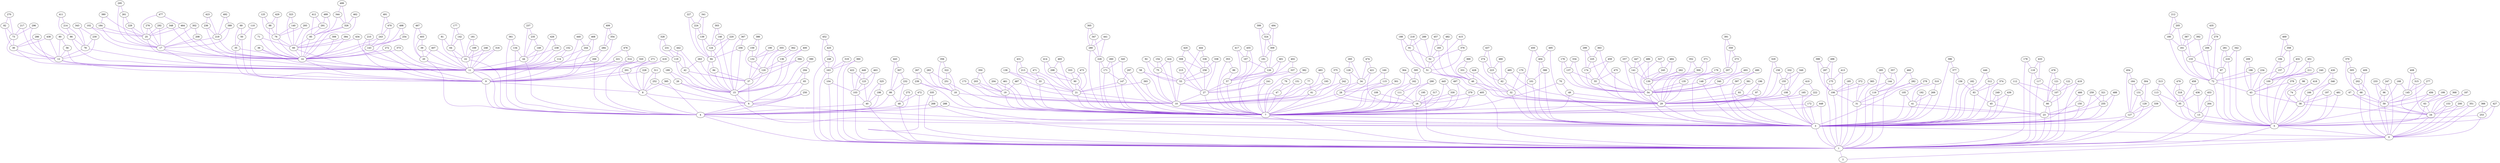 digraph grafoDorogovtsevMendes_n_500 {
edge [dir=none, color=purple3]
0;
1;
2;
3;
4;
5;
6;
7;
8;
9;
10;
11;
12;
13;
14;
15;
16;
17;
18;
19;
20;
21;
22;
23;
24;
25;
26;
27;
28;
29;
30;
31;
32;
33;
34;
35;
36;
37;
38;
39;
40;
41;
42;
43;
44;
45;
46;
47;
48;
49;
50;
51;
52;
53;
54;
55;
56;
57;
58;
59;
60;
61;
62;
63;
64;
65;
66;
67;
68;
69;
70;
71;
72;
73;
74;
75;
76;
77;
78;
79;
80;
81;
82;
83;
84;
85;
86;
87;
88;
89;
90;
91;
92;
93;
94;
95;
96;
97;
98;
99;
100;
101;
102;
103;
104;
105;
106;
107;
108;
109;
110;
111;
112;
113;
114;
115;
116;
117;
118;
119;
120;
121;
122;
123;
124;
125;
126;
127;
128;
129;
130;
131;
132;
133;
134;
135;
136;
137;
138;
139;
140;
141;
142;
143;
144;
145;
146;
147;
148;
149;
150;
151;
152;
153;
154;
155;
156;
157;
158;
159;
160;
161;
162;
163;
164;
165;
166;
167;
168;
169;
170;
171;
172;
173;
174;
175;
176;
177;
178;
179;
180;
181;
182;
183;
184;
185;
186;
187;
188;
189;
190;
191;
192;
193;
194;
195;
196;
197;
198;
199;
200;
201;
202;
203;
204;
205;
206;
207;
208;
209;
210;
211;
212;
213;
214;
215;
216;
217;
218;
219;
220;
221;
222;
223;
224;
225;
226;
227;
228;
229;
230;
231;
232;
233;
234;
235;
236;
237;
238;
239;
240;
241;
242;
243;
244;
245;
246;
247;
248;
249;
250;
251;
252;
253;
254;
255;
256;
257;
258;
259;
260;
261;
262;
263;
264;
265;
266;
267;
268;
269;
270;
271;
272;
273;
274;
275;
276;
277;
278;
279;
280;
281;
282;
283;
284;
285;
286;
287;
288;
289;
290;
291;
292;
293;
294;
295;
296;
297;
298;
299;
300;
301;
302;
303;
304;
305;
306;
307;
308;
309;
310;
311;
312;
313;
314;
315;
316;
317;
318;
319;
320;
321;
322;
323;
324;
325;
326;
327;
328;
329;
330;
331;
332;
333;
334;
335;
336;
337;
338;
339;
340;
341;
342;
343;
344;
345;
346;
347;
348;
349;
350;
351;
352;
353;
354;
355;
356;
357;
358;
359;
360;
361;
362;
363;
364;
365;
366;
367;
368;
369;
370;
371;
372;
373;
374;
375;
376;
377;
378;
379;
380;
381;
382;
383;
384;
385;
386;
387;
388;
389;
390;
391;
392;
393;
394;
395;
396;
397;
398;
399;
400;
401;
402;
403;
404;
405;
406;
407;
408;
409;
410;
411;
412;
413;
414;
415;
416;
417;
418;
419;
420;
421;
422;
423;
424;
425;
426;
427;
428;
429;
430;
431;
432;
433;
434;
435;
436;
437;
438;
439;
440;
441;
442;
443;
444;
445;
446;
447;
448;
449;
450;
451;
452;
453;
454;
455;
456;
457;
458;
459;
460;
461;
462;
463;
464;
465;
466;
467;
468;
469;
470;
471;
472;
473;
474;
475;
476;
477;
478;
479;
480;
481;
482;
483;
484;
485;
486;
487;
488;
489;
490;
491;
492;
493;
494;
495;
496;
497;
498;
499;
0 -> 1;
1 -> 2;
2 -> 0;
3 -> 0;
3 -> 1;
4 -> 3;
4 -> 1;
5 -> 0;
5 -> 1;
6 -> 4;
6 -> 3;
7 -> 3;
7 -> 1;
8 -> 6;
8 -> 4;
9 -> 8;
9 -> 4;
10 -> 7;
10 -> 3;
11 -> 9;
11 -> 4;
12 -> 11;
12 -> 9;
13 -> 5;
13 -> 1;
14 -> 11;
14 -> 9;
15 -> 6;
15 -> 3;
16 -> 7;
16 -> 1;
17 -> 14;
17 -> 11;
18 -> 10;
18 -> 7;
19 -> 10;
19 -> 7;
20 -> 11;
20 -> 4;
21 -> 10;
21 -> 7;
22 -> 11;
22 -> 4;
23 -> 3;
23 -> 1;
24 -> 5;
24 -> 0;
25 -> 17;
25 -> 14;
26 -> 15;
26 -> 6;
27 -> 10;
27 -> 7;
28 -> 16;
28 -> 7;
29 -> 7;
29 -> 3;
30 -> 12;
30 -> 11;
31 -> 23;
31 -> 1;
32 -> 29;
32 -> 3;
33 -> 21;
33 -> 7;
34 -> 28;
34 -> 16;
35 -> 14;
35 -> 9;
36 -> 14;
36 -> 11;
37 -> 15;
37 -> 6;
38 -> 24;
38 -> 5;
39 -> 20;
39 -> 11;
40 -> 4;
40 -> 1;
41 -> 23;
41 -> 3;
42 -> 37;
42 -> 15;
43 -> 38;
43 -> 5;
44 -> 11;
44 -> 4;
45 -> 23;
45 -> 3;
46 -> 32;
46 -> 29;
47 -> 10;
47 -> 7;
48 -> 4;
48 -> 1;
49 -> 29;
49 -> 7;
50 -> 35;
50 -> 9;
51 -> 46;
51 -> 32;
52 -> 51;
52 -> 46;
53 -> 27;
53 -> 10;
54 -> 29;
54 -> 3;
55 -> 54;
55 -> 29;
56 -> 12;
56 -> 11;
57 -> 27;
57 -> 7;
58 -> 53;
58 -> 10;
59 -> 24;
59 -> 0;
60 -> 14;
60 -> 11;
61 -> 10;
61 -> 7;
62 -> 32;
62 -> 29;
63 -> 24;
63 -> 5;
64 -> 22;
64 -> 11;
65 -> 15;
65 -> 6;
66 -> 23;
66 -> 1;
67 -> 59;
67 -> 24;
68 -> 59;
68 -> 0;
69 -> 50;
69 -> 35;
70 -> 49;
70 -> 7;
71 -> 60;
71 -> 14;
72 -> 43;
72 -> 5;
73 -> 30;
73 -> 12;
74 -> 38;
74 -> 5;
75 -> 53;
75 -> 10;
76 -> 60;
76 -> 14;
77 -> 61;
77 -> 10;
78 -> 12;
78 -> 11;
79 -> 47;
79 -> 7;
80 -> 56;
80 -> 12;
81 -> 64;
81 -> 22;
82 -> 73;
82 -> 30;
83 -> 45;
83 -> 3;
84 -> 37;
84 -> 15;
85 -> 60;
85 -> 14;
86 -> 78;
86 -> 11;
87 -> 72;
87 -> 5;
88 -> 76;
88 -> 14;
89 -> 57;
89 -> 7;
90 -> 21;
90 -> 7;
91 -> 52;
91 -> 51;
92 -> 75;
92 -> 53;
93 -> 29;
93 -> 3;
94 -> 84;
94 -> 15;
95 -> 13;
95 -> 5;
96 -> 59;
96 -> 0;
97 -> 29;
97 -> 7;
98 -> 74;
98 -> 38;
99 -> 48;
99 -> 4;
100 -> 43;
100 -> 5;
101 -> 32;
101 -> 3;
102 -> 25;
102 -> 14;
103 -> 40;
103 -> 1;
104 -> 103;
104 -> 1;
105 -> 41;
105 -> 3;
106 -> 31;
106 -> 1;
107 -> 66;
107 -> 1;
108 -> 29;
108 -> 3;
109 -> 16;
109 -> 7;
110 -> 50;
110 -> 9;
111 -> 16;
111 -> 7;
112 -> 107;
112 -> 66;
113 -> 95;
113 -> 5;
114 -> 11;
114 -> 9;
115 -> 28;
115 -> 7;
116 -> 31;
116 -> 1;
117 -> 107;
117 -> 1;
118 -> 117;
118 -> 1;
119 -> 42;
119 -> 15;
120 -> 37;
120 -> 15;
121 -> 107;
121 -> 66;
122 -> 107;
122 -> 66;
123 -> 103;
123 -> 40;
124 -> 94;
124 -> 15;
125 -> 88;
125 -> 76;
126 -> 57;
126 -> 7;
127 -> 3;
127 -> 1;
128 -> 34;
128 -> 28;
129 -> 127;
129 -> 3;
130 -> 54;
130 -> 29;
131 -> 129;
131 -> 127;
132 -> 120;
132 -> 37;
133 -> 87;
133 -> 72;
134 -> 44;
134 -> 4;
135 -> 54;
135 -> 29;
136 -> 120;
136 -> 15;
137 -> 55;
137 -> 54;
138 -> 33;
138 -> 21;
139 -> 124;
139 -> 94;
140 -> 76;
140 -> 60;
141 -> 130;
141 -> 29;
142 -> 64;
142 -> 22;
143 -> 14;
143 -> 9;
144 -> 116;
144 -> 1;
145 -> 59;
145 -> 24;
146 -> 124;
146 -> 15;
147 -> 21;
147 -> 7;
148 -> 54;
148 -> 3;
149 -> 44;
149 -> 11;
150 -> 23;
150 -> 3;
151 -> 47;
151 -> 7;
152 -> 114;
152 -> 11;
153 -> 24;
153 -> 0;
154 -> 75;
154 -> 10;
155 -> 108;
155 -> 29;
156 -> 83;
156 -> 3;
157 -> 100;
157 -> 5;
158 -> 155;
158 -> 29;
159 -> 132;
159 -> 120;
160 -> 115;
160 -> 7;
161 -> 133;
161 -> 72;
162 -> 111;
162 -> 7;
163 -> 104;
163 -> 1;
164 -> 131;
164 -> 127;
165 -> 29;
165 -> 3;
166 -> 38;
166 -> 5;
167 -> 126;
167 -> 57;
168 -> 145;
168 -> 59;
169 -> 22;
169 -> 11;
170 -> 101;
170 -> 32;
171 -> 147;
171 -> 7;
172 -> 7;
172 -> 3;
173 -> 19;
173 -> 10;
174 -> 55;
174 -> 54;
175 -> 106;
175 -> 1;
176 -> 137;
176 -> 54;
177 -> 142;
177 -> 64;
178 -> 118;
178 -> 1;
179 -> 135;
179 -> 29;
180 -> 161;
180 -> 72;
181 -> 169;
181 -> 22;
182 -> 83;
182 -> 3;
183 -> 52;
183 -> 46;
184 -> 25;
184 -> 17;
185 -> 106;
185 -> 1;
186 -> 72;
186 -> 43;
187 -> 153;
187 -> 24;
188 -> 91;
188 -> 51;
189 -> 26;
189 -> 15;
190 -> 132;
190 -> 37;
191 -> 126;
191 -> 7;
192 -> 41;
192 -> 3;
193 -> 61;
193 -> 10;
194 -> 157;
194 -> 100;
195 -> 16;
195 -> 1;
196 -> 97;
196 -> 7;
197 -> 38;
197 -> 5;
198 -> 40;
198 -> 4;
199 -> 63;
199 -> 5;
200 -> 24;
200 -> 0;
201 -> 9;
201 -> 8;
202 -> 68;
202 -> 0;
203 -> 19;
203 -> 10;
204 -> 19;
204 -> 7;
205 -> 180;
205 -> 161;
206 -> 133;
206 -> 72;
207 -> 148;
207 -> 3;
208 -> 17;
208 -> 11;
209 -> 186;
209 -> 43;
210 -> 143;
210 -> 9;
211 -> 100;
211 -> 43;
212 -> 205;
212 -> 180;
213 -> 33;
213 -> 7;
214 -> 86;
214 -> 78;
215 -> 53;
215 -> 27;
216 -> 87;
216 -> 5;
217 -> 73;
217 -> 12;
218 -> 91;
218 -> 51;
219 -> 17;
219 -> 14;
220 -> 124;
220 -> 94;
221 -> 11;
221 -> 9;
222 -> 29;
222 -> 3;
223 -> 62;
223 -> 32;
224 -> 139;
224 -> 94;
225 -> 174;
225 -> 54;
226 -> 171;
226 -> 7;
227 -> 224;
227 -> 94;
228 -> 9;
228 -> 8;
229 -> 25;
229 -> 17;
230 -> 78;
230 -> 12;
231 -> 119;
231 -> 42;
232 -> 99;
232 -> 48;
233 -> 96;
233 -> 59;
234 -> 72;
234 -> 43;
235 -> 149;
235 -> 44;
236 -> 219;
236 -> 14;
237 -> 235;
237 -> 44;
238 -> 44;
238 -> 11;
239 -> 18;
239 -> 7;
240 -> 100;
240 -> 5;
241 -> 27;
241 -> 7;
242 -> 61;
242 -> 10;
243 -> 143;
243 -> 14;
244 -> 114;
244 -> 9;
245 -> 130;
245 -> 54;
246 -> 22;
246 -> 11;
247 -> 96;
247 -> 0;
248 -> 163;
248 -> 1;
249 -> 45;
249 -> 3;
250 -> 6;
250 -> 4;
251 -> 18;
251 -> 7;
252 -> 8;
252 -> 6;
253 -> 5;
253 -> 0;
254 -> 143;
254 -> 14;
255 -> 23;
255 -> 3;
256 -> 94;
256 -> 15;
257 -> 141;
257 -> 29;
258 -> 53;
258 -> 27;
259 -> 255;
259 -> 3;
260 -> 171;
260 -> 7;
261 -> 229;
261 -> 17;
262 -> 130;
262 -> 54;
263 -> 42;
263 -> 37;
264 -> 13;
264 -> 1;
265 -> 128;
265 -> 34;
266 -> 11;
266 -> 4;
267 -> 239;
267 -> 18;
268 -> 4;
268 -> 1;
269 -> 41;
269 -> 3;
270 -> 82;
270 -> 73;
271 -> 201;
271 -> 8;
272 -> 14;
272 -> 9;
273 -> 207;
273 -> 148;
274 -> 223;
274 -> 62;
275 -> 48;
275 -> 4;
276 -> 25;
276 -> 17;
277 -> 145;
277 -> 59;
278 -> 105;
278 -> 3;
279 -> 206;
279 -> 72;
280 -> 226;
280 -> 7;
281 -> 216;
281 -> 87;
282 -> 116;
282 -> 31;
283 -> 251;
283 -> 18;
284 -> 266;
284 -> 11;
285 -> 144;
285 -> 116;
286 -> 30;
286 -> 11;
287 -> 175;
287 -> 106;
288 -> 4;
288 -> 3;
289 -> 91;
289 -> 52;
290 -> 111;
290 -> 16;
291 -> 85;
291 -> 14;
292 -> 25;
292 -> 17;
293 -> 76;
293 -> 60;
294 -> 65;
294 -> 6;
295 -> 261;
295 -> 17;
296 -> 73;
296 -> 12;
297 -> 147;
297 -> 7;
298 -> 90;
298 -> 21;
299 -> 225;
299 -> 174;
300 -> 130;
300 -> 29;
301 -> 28;
301 -> 7;
302 -> 208;
302 -> 17;
303 -> 146;
303 -> 124;
304 -> 131;
304 -> 129;
305 -> 202;
305 -> 68;
306 -> 60;
306 -> 14;
307 -> 232;
307 -> 99;
308 -> 258;
308 -> 27;
309 -> 191;
309 -> 126;
310 -> 269;
310 -> 41;
311 -> 252;
311 -> 8;
312 -> 83;
312 -> 3;
313 -> 113;
313 -> 95;
314 -> 11;
314 -> 4;
315 -> 145;
315 -> 24;
316 -> 22;
316 -> 11;
317 -> 16;
317 -> 7;
318 -> 95;
318 -> 5;
319 -> 163;
319 -> 1;
320 -> 11;
320 -> 9;
321 -> 255;
321 -> 23;
322 -> 251;
322 -> 18;
323 -> 140;
323 -> 60;
324 -> 309;
324 -> 191;
325 -> 198;
325 -> 40;
326 -> 85;
326 -> 14;
327 -> 245;
327 -> 54;
328 -> 231;
328 -> 119;
329 -> 158;
329 -> 29;
330 -> 16;
330 -> 7;
331 -> 46;
331 -> 29;
332 -> 155;
332 -> 108;
333 -> 90;
333 -> 21;
334 -> 137;
334 -> 54;
335 -> 268;
335 -> 1;
336 -> 258;
336 -> 53;
337 -> 57;
337 -> 27;
338 -> 258;
338 -> 27;
339 -> 127;
339 -> 1;
340 -> 54;
340 -> 3;
341 -> 224;
341 -> 139;
342 -> 216;
342 -> 5;
343 -> 230;
343 -> 78;
344 -> 326;
344 -> 85;
345 -> 171;
345 -> 7;
346 -> 166;
346 -> 5;
347 -> 280;
347 -> 226;
348 -> 25;
348 -> 14;
349 -> 155;
349 -> 108;
350 -> 203;
350 -> 19;
351 -> 24;
351 -> 0;
352 -> 300;
352 -> 29;
353 -> 89;
353 -> 7;
354 -> 284;
354 -> 11;
355 -> 132;
355 -> 120;
356 -> 322;
356 -> 18;
357 -> 144;
357 -> 1;
358 -> 194;
358 -> 100;
359 -> 273;
359 -> 207;
360 -> 163;
360 -> 1;
361 -> 134;
361 -> 4;
362 -> 136;
362 -> 15;
363 -> 225;
363 -> 54;
364 -> 162;
364 -> 7;
365 -> 347;
365 -> 280;
366 -> 253;
366 -> 0;
367 -> 256;
367 -> 15;
368 -> 63;
368 -> 24;
369 -> 331;
369 -> 46;
370 -> 305;
370 -> 68;
371 -> 300;
371 -> 130;
372 -> 106;
372 -> 31;
373 -> 14;
373 -> 11;
374 -> 83;
374 -> 45;
375 -> 242;
375 -> 10;
376 -> 52;
376 -> 51;
377 -> 156;
377 -> 3;
378 -> 43;
378 -> 5;
379 -> 16;
379 -> 7;
380 -> 184;
380 -> 25;
381 -> 93;
381 -> 3;
382 -> 79;
382 -> 7;
383 -> 106;
383 -> 31;
384 -> 60;
384 -> 14;
385 -> 8;
385 -> 4;
386 -> 159;
386 -> 132;
387 -> 161;
387 -> 133;
388 -> 101;
388 -> 3;
389 -> 219;
389 -> 17;
390 -> 294;
390 -> 6;
391 -> 359;
391 -> 207;
392 -> 161;
392 -> 72;
393 -> 21;
393 -> 10;
394 -> 120;
394 -> 37;
395 -> 162;
395 -> 7;
396 -> 377;
396 -> 3;
397 -> 54;
397 -> 3;
398 -> 287;
398 -> 106;
399 -> 324;
399 -> 191;
400 -> 136;
400 -> 15;
401 -> 126;
401 -> 7;
402 -> 337;
402 -> 27;
403 -> 39;
403 -> 20;
404 -> 388;
404 -> 3;
405 -> 16;
405 -> 1;
406 -> 354;
406 -> 284;
407 -> 20;
407 -> 11;
408 -> 315;
408 -> 145;
409 -> 202;
409 -> 68;
410 -> 222;
410 -> 29;
411 -> 214;
411 -> 86;
412 -> 291;
412 -> 85;
413 -> 175;
413 -> 1;
414 -> 298;
414 -> 90;
415 -> 376;
415 -> 51;
416 -> 201;
416 -> 8;
417 -> 167;
417 -> 57;
418 -> 74;
418 -> 38;
419 -> 107;
419 -> 1;
420 -> 308;
420 -> 258;
421 -> 34;
421 -> 16;
422 -> 123;
422 -> 103;
423 -> 236;
423 -> 219;
424 -> 75;
424 -> 10;
425 -> 248;
425 -> 163;
426 -> 238;
426 -> 11;
427 -> 253;
427 -> 5;
428 -> 46;
428 -> 29;
429 -> 88;
429 -> 76;
430 -> 346;
430 -> 166;
431 -> 213;
431 -> 7;
432 -> 157;
432 -> 100;
433 -> 118;
433 -> 117;
434 -> 60;
434 -> 11;
435 -> 279;
435 -> 206;
436 -> 95;
436 -> 13;
437 -> 274;
437 -> 223;
438 -> 30;
438 -> 12;
439 -> 45;
439 -> 3;
440 -> 244;
440 -> 9;
441 -> 280;
441 -> 226;
442 -> 119;
442 -> 15;
443 -> 307;
443 -> 99;
444 -> 336;
444 -> 53;
445 -> 330;
445 -> 7;
446 -> 312;
446 -> 3;
447 -> 141;
447 -> 130;
448 -> 7;
448 -> 1;
449 -> 123;
449 -> 103;
450 -> 404;
450 -> 3;
451 -> 211;
451 -> 100;
452 -> 425;
452 -> 163;
453 -> 264;
453 -> 13;
454 -> 164;
454 -> 127;
455 -> 167;
455 -> 57;
456 -> 59;
456 -> 0;
457 -> 183;
457 -> 52;
458 -> 436;
458 -> 95;
459 -> 174;
459 -> 55;
460 -> 282;
460 -> 116;
461 -> 19;
461 -> 7;
462 -> 326;
462 -> 14;
463 -> 123;
463 -> 103;
464 -> 25;
464 -> 14;
465 -> 298;
465 -> 21;
466 -> 150;
466 -> 3;
467 -> 403;
467 -> 20;
468 -> 244;
468 -> 9;
469 -> 358;
469 -> 194;
470 -> 243;
470 -> 14;
471 -> 33;
471 -> 21;
472 -> 48;
472 -> 1;
473 -> 90;
473 -> 21;
474 -> 421;
474 -> 34;
475 -> 55;
475 -> 29;
476 -> 314;
476 -> 11;
477 -> 464;
477 -> 25;
478 -> 121;
478 -> 66;
479 -> 318;
479 -> 95;
480 -> 223;
480 -> 62;
481 -> 38;
481 -> 5;
482 -> 183;
482 -> 46;
483 -> 193;
483 -> 10;
484 -> 245;
484 -> 130;
485 -> 62;
485 -> 29;
486 -> 141;
486 -> 130;
487 -> 19;
487 -> 10;
488 -> 255;
488 -> 3;
489 -> 291;
489 -> 85;
490 -> 397;
490 -> 54;
491 -> 470;
491 -> 243;
492 -> 389;
492 -> 219;
493 -> 340;
493 -> 54;
494 -> 324;
494 -> 309;
495 -> 404;
495 -> 3;
496 -> 287;
496 -> 175;
497 -> 379;
497 -> 7;
498 -> 254;
498 -> 143;
499 -> 344;
499 -> 326;
}